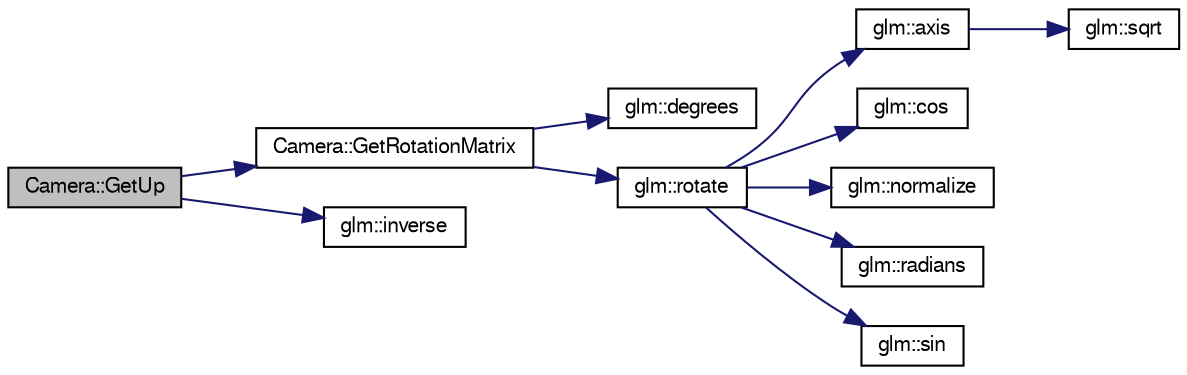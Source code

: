 digraph G
{
  bgcolor="transparent";
  edge [fontname="FreeSans",fontsize=10,labelfontname="FreeSans",labelfontsize=10];
  node [fontname="FreeSans",fontsize=10,shape=record];
  rankdir=LR;
  Node1 [label="Camera::GetUp",height=0.2,width=0.4,color="black", fillcolor="grey75", style="filled" fontcolor="black"];
  Node1 -> Node2 [color="midnightblue",fontsize=10,style="solid"];
  Node2 [label="Camera::GetRotationMatrix",height=0.2,width=0.4,color="black",URL="$class_camera.html#3518233b244af839db6eefe59e7002de",tooltip="Gets the rotation matrix."];
  Node2 -> Node3 [color="midnightblue",fontsize=10,style="solid"];
  Node3 [label="glm::degrees",height=0.2,width=0.4,color="black",URL="$group__core__func__trigonometric.html#gcb63bdf23d5e084a5b6a2ed0ae395e64"];
  Node2 -> Node4 [color="midnightblue",fontsize=10,style="solid"];
  Node4 [label="glm::rotate",height=0.2,width=0.4,color="black",URL="$group__gtc__matrix__transform.html#g1a75da872120125437265872423e0b14"];
  Node4 -> Node5 [color="midnightblue",fontsize=10,style="solid"];
  Node5 [label="glm::axis",height=0.2,width=0.4,color="black",URL="$group__gtc__quaternion.html#g5c243b588291c790bf1b5ec3f0f08d1b"];
  Node5 -> Node6 [color="midnightblue",fontsize=10,style="solid"];
  Node6 [label="glm::sqrt",height=0.2,width=0.4,color="black",URL="$group__gtx__integer.html#g457e9efca8339bf918d319e9c55f7c8f"];
  Node4 -> Node7 [color="midnightblue",fontsize=10,style="solid"];
  Node7 [label="glm::cos",height=0.2,width=0.4,color="black",URL="$group__core__func__trigonometric.html#gfef15df90786cd24fe786cc0ff2cbc98"];
  Node4 -> Node8 [color="midnightblue",fontsize=10,style="solid"];
  Node8 [label="glm::normalize",height=0.2,width=0.4,color="black",URL="$group__core__func__geometric.html#g0feb2bb89ee2743677ad2cb84544bd83"];
  Node4 -> Node9 [color="midnightblue",fontsize=10,style="solid"];
  Node9 [label="glm::radians",height=0.2,width=0.4,color="black",URL="$group__core__func__trigonometric.html#g87953103f3ac701b8440a7d904fa2e4d"];
  Node4 -> Node10 [color="midnightblue",fontsize=10,style="solid"];
  Node10 [label="glm::sin",height=0.2,width=0.4,color="black",URL="$group__core__func__trigonometric.html#gd4d4eda735d915be9af695fe2b4cded2"];
  Node1 -> Node11 [color="midnightblue",fontsize=10,style="solid"];
  Node11 [label="glm::inverse",height=0.2,width=0.4,color="black",URL="$group__core__func__matrix.html#g4b56decdc6560a13b616c6312bdcc17e"];
}
